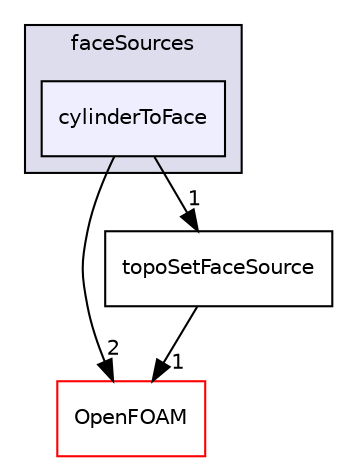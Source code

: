 digraph "src/meshTools/sets/faceSources/cylinderToFace" {
  bgcolor=transparent;
  compound=true
  node [ fontsize="10", fontname="Helvetica"];
  edge [ labelfontsize="10", labelfontname="Helvetica"];
  subgraph clusterdir_ca21e004451e80f3d57c68df6e02dd61 {
    graph [ bgcolor="#ddddee", pencolor="black", label="faceSources" fontname="Helvetica", fontsize="10", URL="dir_ca21e004451e80f3d57c68df6e02dd61.html"]
  dir_2695031961ab05d91ae024b321be7f5d [shape=box, label="cylinderToFace", style="filled", fillcolor="#eeeeff", pencolor="black", URL="dir_2695031961ab05d91ae024b321be7f5d.html"];
  }
  dir_c5473ff19b20e6ec4dfe5c310b3778a8 [shape=box label="OpenFOAM" color="red" URL="dir_c5473ff19b20e6ec4dfe5c310b3778a8.html"];
  dir_ae8f43ec8eebd5a3dd10513e500cf0dd [shape=box label="topoSetFaceSource" URL="dir_ae8f43ec8eebd5a3dd10513e500cf0dd.html"];
  dir_2695031961ab05d91ae024b321be7f5d->dir_c5473ff19b20e6ec4dfe5c310b3778a8 [headlabel="2", labeldistance=1.5 headhref="dir_002083_002151.html"];
  dir_2695031961ab05d91ae024b321be7f5d->dir_ae8f43ec8eebd5a3dd10513e500cf0dd [headlabel="1", labeldistance=1.5 headhref="dir_002083_002092.html"];
  dir_ae8f43ec8eebd5a3dd10513e500cf0dd->dir_c5473ff19b20e6ec4dfe5c310b3778a8 [headlabel="1", labeldistance=1.5 headhref="dir_002092_002151.html"];
}
